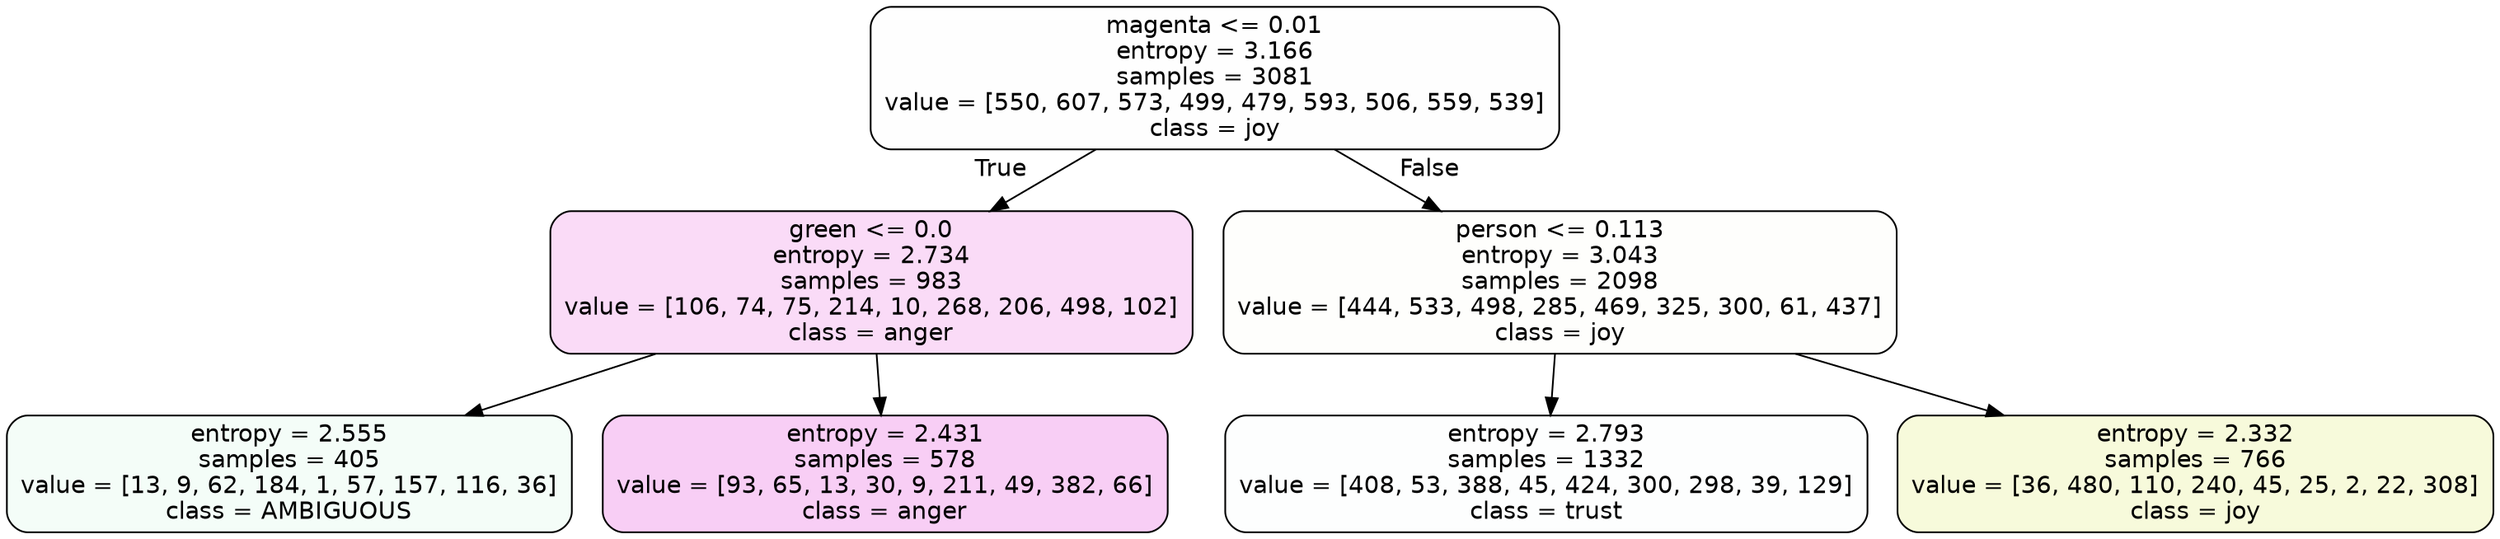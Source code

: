 digraph Tree {
node [shape=box, style="filled, rounded", color="black", fontname=helvetica] ;
edge [fontname=helvetica] ;
0 [label="magenta <= 0.01\nentropy = 3.166\nsamples = 3081\nvalue = [550, 607, 573, 499, 479, 593, 506, 559, 539]\nclass = joy", fillcolor="#d7e53901"] ;
1 [label="green <= 0.0\nentropy = 2.734\nsamples = 983\nvalue = [106, 74, 75, 214, 10, 268, 206, 498, 102]\nclass = anger", fillcolor="#e539d72e"] ;
0 -> 1 [labeldistance=2.5, labelangle=45, headlabel="True"] ;
2 [label="entropy = 2.555\nsamples = 405\nvalue = [13, 9, 62, 184, 1, 57, 157, 116, 36]\nclass = AMBIGUOUS", fillcolor="#39e5810e"] ;
1 -> 2 ;
3 [label="entropy = 2.431\nsamples = 578\nvalue = [93, 65, 13, 30, 9, 211, 49, 382, 66]\nclass = anger", fillcolor="#e539d73e"] ;
1 -> 3 ;
4 [label="person <= 0.113\nentropy = 3.043\nsamples = 2098\nvalue = [444, 533, 498, 285, 469, 325, 300, 61, 437]\nclass = joy", fillcolor="#d7e53903"] ;
0 -> 4 [labeldistance=2.5, labelangle=-45, headlabel="False"] ;
5 [label="entropy = 2.793\nsamples = 1332\nvalue = [408, 53, 388, 45, 424, 300, 298, 39, 129]\nclass = trust", fillcolor="#39d7e502"] ;
4 -> 5 ;
6 [label="entropy = 2.332\nsamples = 766\nvalue = [36, 480, 110, 240, 45, 25, 2, 22, 308]\nclass = joy", fillcolor="#d7e5392e"] ;
4 -> 6 ;
}